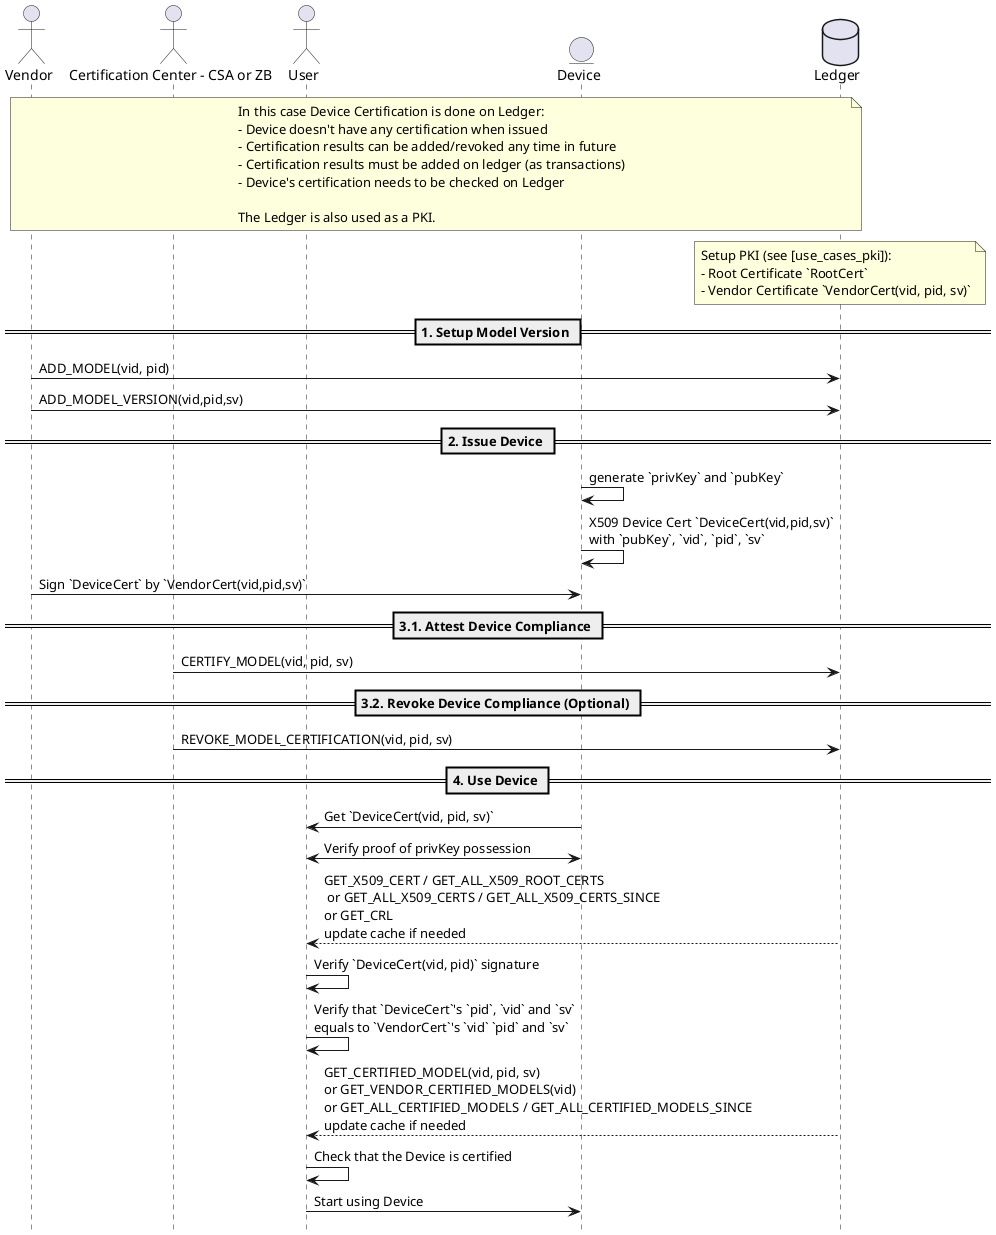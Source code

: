 @startuml
!pragma teoz true
hide footbox

actor Vendor as V
actor "Certification Center - CSA or ZB" as C
actor User as U
entity Device as D
database Ledger as L

note over V, L
In this case Device Certification is done on Ledger:
- Device doesn't have any certification when issued
- Certification results can be added/revoked any time in future
- Certification results must be added on ledger (as transactions)
- Device's certification needs to be checked on Ledger

The Ledger is also used as a PKI.
end note

note over L
Setup PKI (see [use_cases_pki]):
- Root Certificate `RootCert`
- Vendor Certificate `VendorCert(vid, pid, sv)`
end note

== 1. Setup Model Version ==
V -> L: ADD_MODEL(vid, pid)
V -> L: ADD_MODEL_VERSION(vid,pid,sv)

== 2. Issue Device ==
D -> D: generate `privKey` and `pubKey`
D -> D: X509 Device Cert `DeviceCert(vid,pid,sv)`\nwith `pubKey`, `vid`, `pid`, `sv`
V -> D: Sign `DeviceCert` by `VendorCert(vid,pid,sv)`

== 3.1. Attest Device Compliance ==
C -> L: CERTIFY_MODEL(vid, pid, sv)

== 3.2. Revoke Device Compliance (Optional) ==
C -> L: REVOKE_MODEL_CERTIFICATION(vid, pid, sv)

== 4. Use Device ==
U <- D: Get `DeviceCert(vid, pid, sv)`
U <-> D: Verify proof of privKey possession
U <-- L: GET_X509_CERT / GET_ALL_X509_ROOT_CERTS\n or GET_ALL_X509_CERTS / GET_ALL_X509_CERTS_SINCE\nor GET_CRL\nupdate cache if needed
U -> U: Verify `DeviceCert(vid, pid)` signature
U -> U: Verify that `DeviceCert`'s `pid`, `vid` and `sv`\nequals to `VendorCert`'s `vid` `pid` and `sv`
U <-- L:GET_CERTIFIED_MODEL(vid, pid, sv)\nor GET_VENDOR_CERTIFIED_MODELS(vid)\nor GET_ALL_CERTIFIED_MODELS / GET_ALL_CERTIFIED_MODELS_SINCE\nupdate cache if needed
U -> U: Check that the Device is certified
U -> D: Start using Device
@enduml